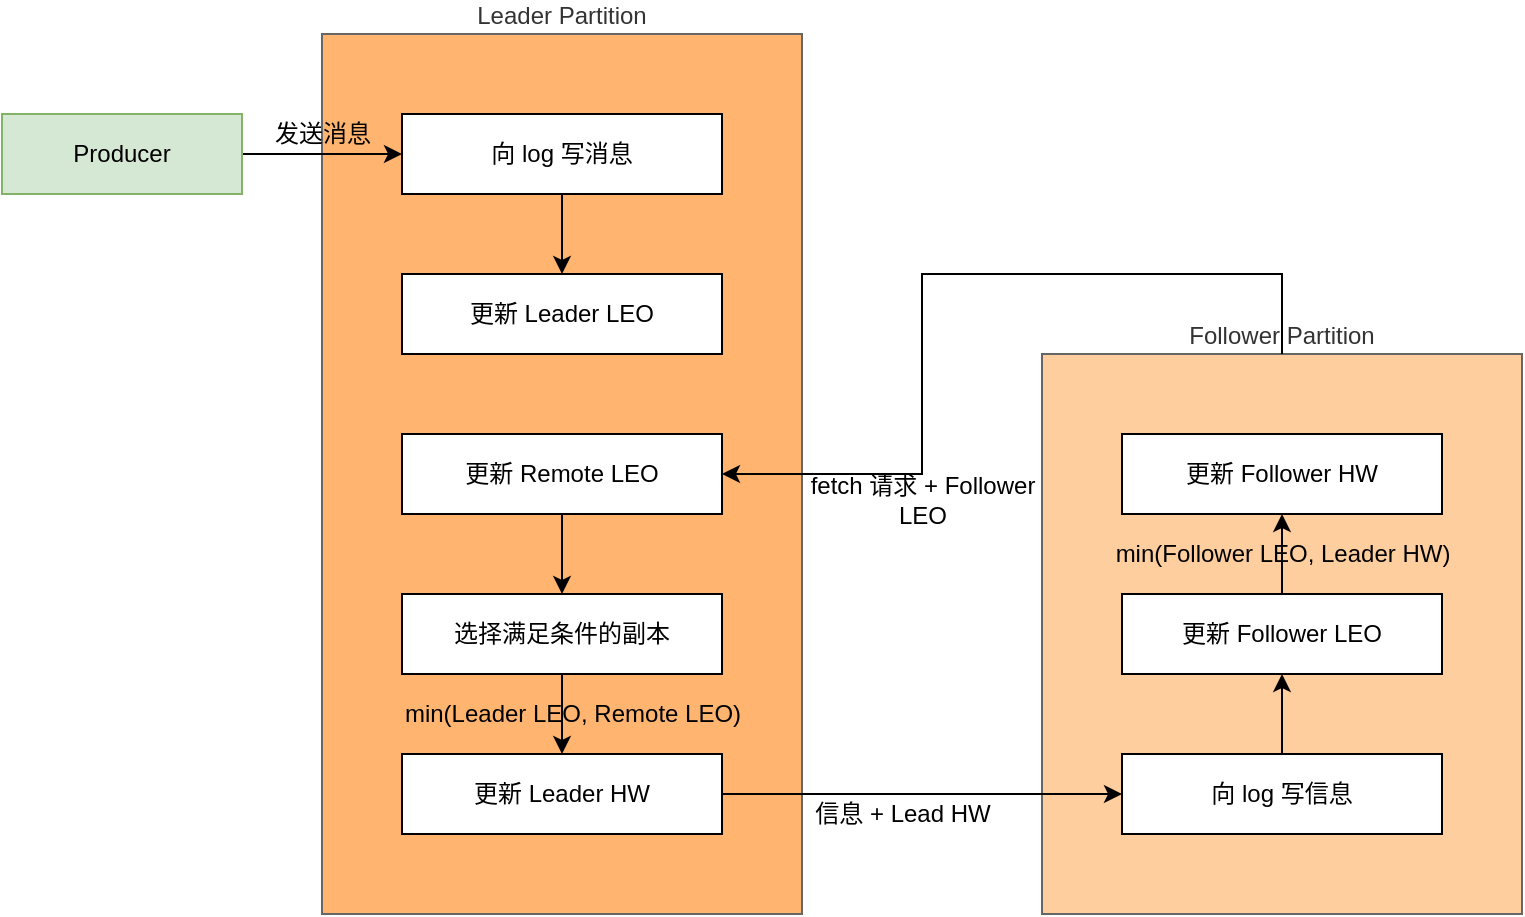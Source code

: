 <mxfile version="12.4.2" type="device" pages="1"><diagram id="hPKhDKpKPT5TqSXtrk0n" name="第 1 页"><mxGraphModel dx="1106" dy="830" grid="1" gridSize="10" guides="1" tooltips="1" connect="1" arrows="1" fold="1" page="1" pageScale="1" pageWidth="827" pageHeight="1169" math="0" shadow="0"><root><mxCell id="0"/><mxCell id="1" parent="0"/><mxCell id="Hu9MWWUetLFMZ2Rbqxc1-1" value="Leader Partition" style="rounded=0;whiteSpace=wrap;html=1;labelPosition=center;verticalLabelPosition=top;align=center;verticalAlign=bottom;fillColor=#FFB570;strokeColor=#666666;fontColor=#333333;" vertex="1" parent="1"><mxGeometry x="200" y="120" width="240" height="440" as="geometry"/></mxCell><mxCell id="Hu9MWWUetLFMZ2Rbqxc1-7" style="edgeStyle=orthogonalEdgeStyle;rounded=0;orthogonalLoop=1;jettySize=auto;html=1;entryX=0.5;entryY=0;entryDx=0;entryDy=0;" edge="1" parent="1" source="Hu9MWWUetLFMZ2Rbqxc1-2" target="Hu9MWWUetLFMZ2Rbqxc1-6"><mxGeometry relative="1" as="geometry"/></mxCell><mxCell id="Hu9MWWUetLFMZ2Rbqxc1-2" value="向 log 写消息" style="rounded=0;whiteSpace=wrap;html=1;" vertex="1" parent="1"><mxGeometry x="240" y="160" width="160" height="40" as="geometry"/></mxCell><mxCell id="Hu9MWWUetLFMZ2Rbqxc1-4" style="edgeStyle=orthogonalEdgeStyle;rounded=0;orthogonalLoop=1;jettySize=auto;html=1;entryX=0;entryY=0.5;entryDx=0;entryDy=0;" edge="1" parent="1" source="Hu9MWWUetLFMZ2Rbqxc1-3" target="Hu9MWWUetLFMZ2Rbqxc1-2"><mxGeometry relative="1" as="geometry"/></mxCell><mxCell id="Hu9MWWUetLFMZ2Rbqxc1-3" value="Producer" style="rounded=0;whiteSpace=wrap;html=1;fillColor=#d5e8d4;strokeColor=#82b366;" vertex="1" parent="1"><mxGeometry x="40" y="160" width="120" height="40" as="geometry"/></mxCell><mxCell id="Hu9MWWUetLFMZ2Rbqxc1-5" value="发送消息" style="text;html=1;align=center;verticalAlign=middle;resizable=0;points=[];;autosize=1;" vertex="1" parent="1"><mxGeometry x="170" y="160" width="60" height="20" as="geometry"/></mxCell><mxCell id="Hu9MWWUetLFMZ2Rbqxc1-6" value="更新 Leader LEO" style="rounded=0;whiteSpace=wrap;html=1;" vertex="1" parent="1"><mxGeometry x="240" y="240" width="160" height="40" as="geometry"/></mxCell><mxCell id="Hu9MWWUetLFMZ2Rbqxc1-8" value="Follower Partition" style="rounded=0;whiteSpace=wrap;html=1;labelPosition=center;verticalLabelPosition=top;align=center;verticalAlign=bottom;fillColor=#FFCE9F;strokeColor=#666666;fontColor=#333333;" vertex="1" parent="1"><mxGeometry x="560" y="280" width="240" height="280" as="geometry"/></mxCell><mxCell id="Hu9MWWUetLFMZ2Rbqxc1-11" style="edgeStyle=orthogonalEdgeStyle;rounded=0;orthogonalLoop=1;jettySize=auto;html=1;entryX=1;entryY=0.5;entryDx=0;entryDy=0;" edge="1" parent="1" source="Hu9MWWUetLFMZ2Rbqxc1-8" target="Hu9MWWUetLFMZ2Rbqxc1-10"><mxGeometry relative="1" as="geometry"><mxPoint x="470" y="180" as="sourcePoint"/><Array as="points"><mxPoint x="680" y="240"/><mxPoint x="500" y="240"/><mxPoint x="500" y="340"/></Array></mxGeometry></mxCell><mxCell id="Hu9MWWUetLFMZ2Rbqxc1-14" style="edgeStyle=orthogonalEdgeStyle;rounded=0;orthogonalLoop=1;jettySize=auto;html=1;entryX=0.5;entryY=0;entryDx=0;entryDy=0;" edge="1" parent="1" source="Hu9MWWUetLFMZ2Rbqxc1-10" target="Hu9MWWUetLFMZ2Rbqxc1-13"><mxGeometry relative="1" as="geometry"/></mxCell><mxCell id="Hu9MWWUetLFMZ2Rbqxc1-10" value="更新 Remote LEO" style="rounded=0;whiteSpace=wrap;html=1;" vertex="1" parent="1"><mxGeometry x="240" y="320" width="160" height="40" as="geometry"/></mxCell><mxCell id="Hu9MWWUetLFMZ2Rbqxc1-22" style="edgeStyle=orthogonalEdgeStyle;rounded=0;orthogonalLoop=1;jettySize=auto;html=1;" edge="1" parent="1" source="Hu9MWWUetLFMZ2Rbqxc1-13" target="Hu9MWWUetLFMZ2Rbqxc1-18"><mxGeometry relative="1" as="geometry"/></mxCell><mxCell id="Hu9MWWUetLFMZ2Rbqxc1-13" value="选择满足条件的副本" style="rounded=0;whiteSpace=wrap;html=1;" vertex="1" parent="1"><mxGeometry x="240" y="400" width="160" height="40" as="geometry"/></mxCell><mxCell id="Hu9MWWUetLFMZ2Rbqxc1-24" style="edgeStyle=orthogonalEdgeStyle;rounded=0;orthogonalLoop=1;jettySize=auto;html=1;entryX=0;entryY=0.5;entryDx=0;entryDy=0;" edge="1" parent="1" source="Hu9MWWUetLFMZ2Rbqxc1-18" target="Hu9MWWUetLFMZ2Rbqxc1-23"><mxGeometry relative="1" as="geometry"/></mxCell><mxCell id="Hu9MWWUetLFMZ2Rbqxc1-18" value="更新 Leader HW" style="rounded=0;whiteSpace=wrap;html=1;" vertex="1" parent="1"><mxGeometry x="240" y="480" width="160" height="40" as="geometry"/></mxCell><mxCell id="Hu9MWWUetLFMZ2Rbqxc1-20" value="min(Leader LEO, Remote LEO)" style="text;html=1;align=center;verticalAlign=middle;resizable=0;points=[];;autosize=1;" vertex="1" parent="1"><mxGeometry x="235" y="450" width="180" height="20" as="geometry"/></mxCell><mxCell id="Hu9MWWUetLFMZ2Rbqxc1-29" style="edgeStyle=orthogonalEdgeStyle;rounded=0;orthogonalLoop=1;jettySize=auto;html=1;entryX=0.5;entryY=1;entryDx=0;entryDy=0;" edge="1" parent="1" source="Hu9MWWUetLFMZ2Rbqxc1-23" target="Hu9MWWUetLFMZ2Rbqxc1-28"><mxGeometry relative="1" as="geometry"/></mxCell><mxCell id="Hu9MWWUetLFMZ2Rbqxc1-23" value="向 log 写信息" style="rounded=0;whiteSpace=wrap;html=1;" vertex="1" parent="1"><mxGeometry x="600" y="480" width="160" height="40" as="geometry"/></mxCell><mxCell id="Hu9MWWUetLFMZ2Rbqxc1-25" value="信息 + Lead HW" style="text;html=1;align=center;verticalAlign=middle;resizable=0;points=[];;autosize=1;" vertex="1" parent="1"><mxGeometry x="440" y="500" width="100" height="20" as="geometry"/></mxCell><mxCell id="Hu9MWWUetLFMZ2Rbqxc1-27" value="fetch 请求 +&amp;nbsp;&lt;span style=&quot;white-space: normal&quot;&gt;Follower LEO&lt;/span&gt;" style="text;html=1;align=center;verticalAlign=middle;resizable=0;points=[];;autosize=1;" vertex="1" parent="1"><mxGeometry x="420" y="343" width="160" height="20" as="geometry"/></mxCell><mxCell id="Hu9MWWUetLFMZ2Rbqxc1-31" style="edgeStyle=orthogonalEdgeStyle;rounded=0;orthogonalLoop=1;jettySize=auto;html=1;entryX=0.5;entryY=1;entryDx=0;entryDy=0;" edge="1" parent="1" source="Hu9MWWUetLFMZ2Rbqxc1-28" target="Hu9MWWUetLFMZ2Rbqxc1-30"><mxGeometry relative="1" as="geometry"/></mxCell><mxCell id="Hu9MWWUetLFMZ2Rbqxc1-28" value="更新 Follower LEO" style="rounded=0;whiteSpace=wrap;html=1;" vertex="1" parent="1"><mxGeometry x="600" y="400" width="160" height="40" as="geometry"/></mxCell><mxCell id="Hu9MWWUetLFMZ2Rbqxc1-30" value="更新 Follower HW" style="rounded=0;whiteSpace=wrap;html=1;" vertex="1" parent="1"><mxGeometry x="600" y="320" width="160" height="40" as="geometry"/></mxCell><mxCell id="Hu9MWWUetLFMZ2Rbqxc1-32" value="min(Follower LEO, Leader HW)" style="text;html=1;align=center;verticalAlign=middle;resizable=0;points=[];;autosize=1;" vertex="1" parent="1"><mxGeometry x="590" y="370" width="180" height="20" as="geometry"/></mxCell></root></mxGraphModel></diagram></mxfile>